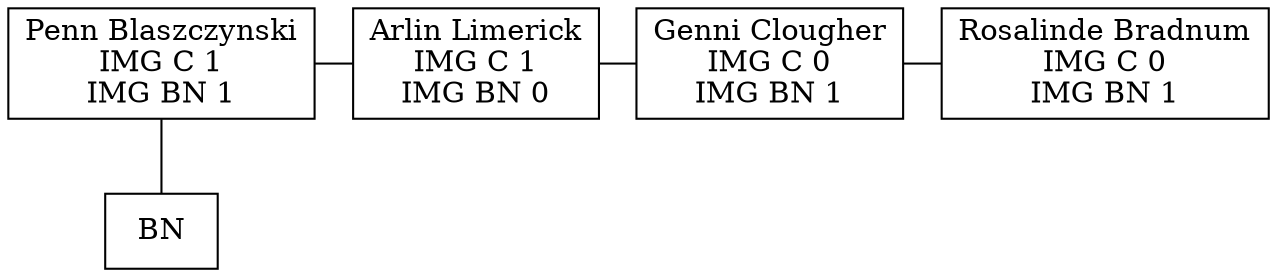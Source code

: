 digraph ClientesEnEspera {
node[shape=box]
edge[arrowhead=none]
0 [label="Penn Blaszczynski\nIMG C 1\nIMG BN 1"]
1 [label=BN]
2 [label="Arlin Limerick\nIMG C 1\nIMG BN 0"]
3 [label="Genni Clougher\nIMG C 0\nIMG BN 1"]
4 [label="Rosalinde Bradnum\nIMG C 0\nIMG BN 1"]
0->1
0->2
2->3
3->4
{rank=same; 0; 2}
{rank=same; 2; 3}
{rank=same; 3; 4}
rankdir=TB
}
